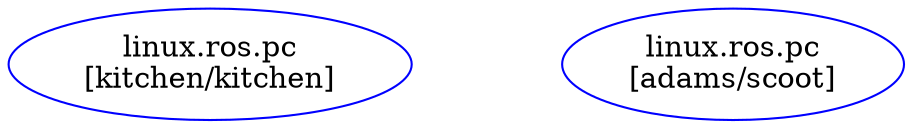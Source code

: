 digraph hierarchy {

	nodesep=1.0 // increases the separation between nodes

	node [color=Red]
	edge [color=Blue, style=dashed] //setup options

    // concert clients
    kitchen [color=blue, shape=ellipse, label="linux.ros.pc\n[kitchen/kitchen]"]
    adams [color=blue, shape=ellipse, label="linux.ros.pc\n[adams/scoot]"]
    // turtlesim [color=blue, shape=ellipse, label="linux.ros.pc\nturtlesim"]
 
    // topics
    // kobuki_pose [color=red, shape=box, label="pose\n[turtlesim/Pose]"]
    // kobuki_command_velocity [color=red, shape=box, label="command_velocity\n[turtlesim/Velocity]"]
    // guimul_pose [color=red, shape=box, label="pose\n[turtlesim/Pose]"]
    // guimul_command_velocity [color=red, shape=box, label="command_velocity\n[turtlesim/Velocity]"]
    
    // links
	// {rank = same; kobuki guimul }
	// kobuki->{ kobuki_command_velocity }
    // guimul->{ guimul_command_velocity }
    // kobuki_command_velocity->turtlesim
    // guimul_command_velocity->turtlesim
    // turtlesim->kobuki_pose
    // turtlesim->guimul_pose
	// kobuki_pose->kobuki
    // guimul_pose->guimul
	
}

